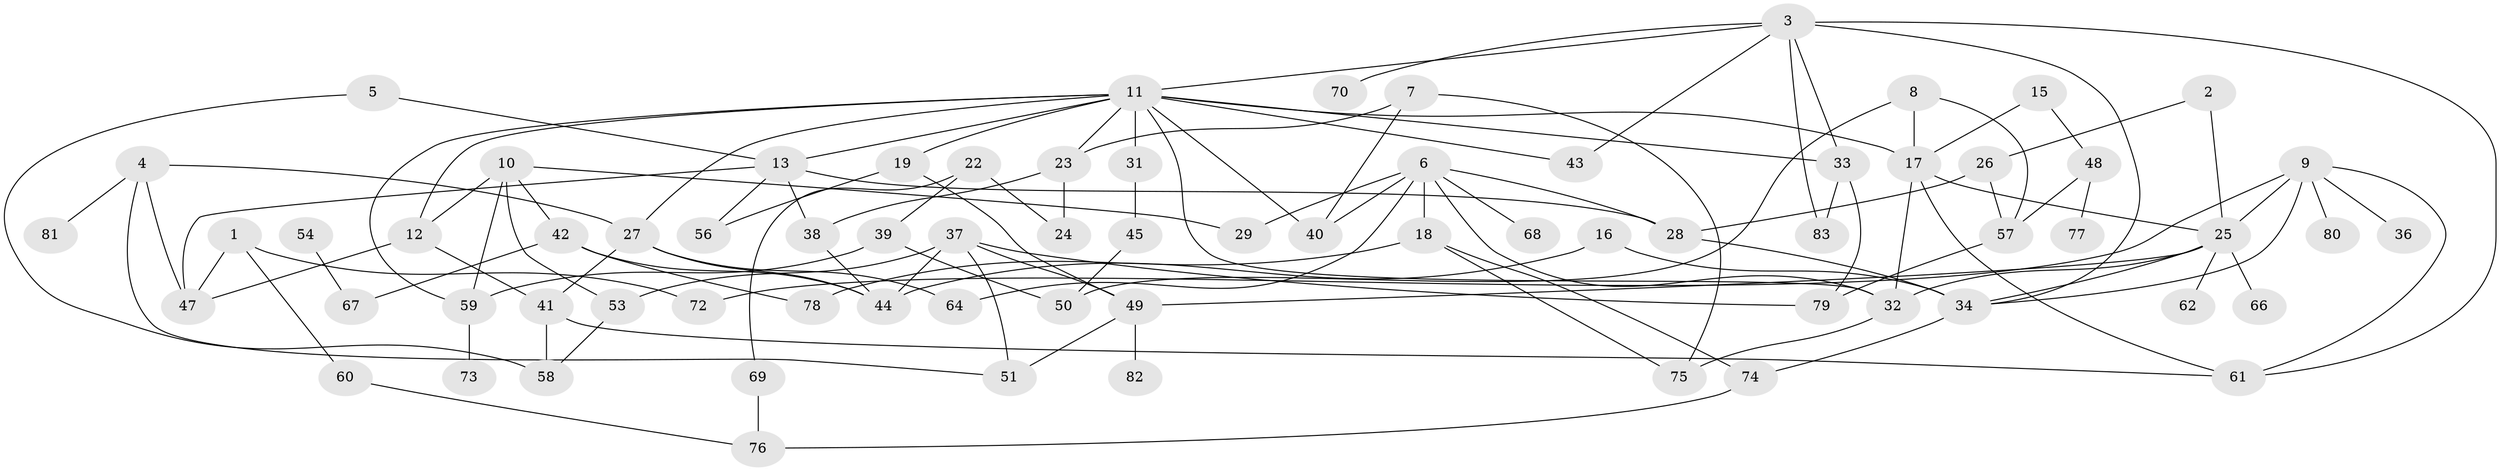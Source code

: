 // original degree distribution, {1: 0.2318840579710145, 2: 0.21739130434782608, 5: 0.07971014492753623, 3: 0.2246376811594203, 7: 0.014492753623188406, 4: 0.14492753623188406, 0: 0.06521739130434782, 6: 0.021739130434782608}
// Generated by graph-tools (version 1.1) at 2025/48/03/04/25 22:48:05]
// undirected, 72 vertices, 118 edges
graph export_dot {
  node [color=gray90,style=filled];
  1;
  2;
  3;
  4;
  5;
  6;
  7;
  8;
  9;
  10;
  11;
  12;
  13;
  15;
  16;
  17;
  18;
  19;
  22;
  23;
  24;
  25;
  26;
  27;
  28;
  29;
  31;
  32;
  33;
  34;
  36;
  37;
  38;
  39;
  40;
  41;
  42;
  43;
  44;
  45;
  47;
  48;
  49;
  50;
  51;
  53;
  54;
  56;
  57;
  58;
  59;
  60;
  61;
  62;
  64;
  66;
  67;
  68;
  69;
  70;
  72;
  73;
  74;
  75;
  76;
  77;
  78;
  79;
  80;
  81;
  82;
  83;
  1 -- 47 [weight=1.0];
  1 -- 60 [weight=1.0];
  1 -- 72 [weight=1.0];
  2 -- 25 [weight=1.0];
  2 -- 26 [weight=1.0];
  3 -- 11 [weight=1.0];
  3 -- 33 [weight=1.0];
  3 -- 34 [weight=1.0];
  3 -- 43 [weight=1.0];
  3 -- 61 [weight=1.0];
  3 -- 70 [weight=1.0];
  3 -- 83 [weight=1.0];
  4 -- 27 [weight=2.0];
  4 -- 47 [weight=1.0];
  4 -- 51 [weight=1.0];
  4 -- 81 [weight=1.0];
  5 -- 13 [weight=1.0];
  5 -- 58 [weight=1.0];
  6 -- 18 [weight=1.0];
  6 -- 28 [weight=1.0];
  6 -- 29 [weight=1.0];
  6 -- 32 [weight=1.0];
  6 -- 40 [weight=1.0];
  6 -- 64 [weight=1.0];
  6 -- 68 [weight=1.0];
  7 -- 23 [weight=1.0];
  7 -- 40 [weight=1.0];
  7 -- 75 [weight=1.0];
  8 -- 17 [weight=1.0];
  8 -- 50 [weight=1.0];
  8 -- 57 [weight=1.0];
  9 -- 25 [weight=1.0];
  9 -- 34 [weight=1.0];
  9 -- 36 [weight=1.0];
  9 -- 61 [weight=1.0];
  9 -- 72 [weight=1.0];
  9 -- 80 [weight=1.0];
  10 -- 12 [weight=1.0];
  10 -- 29 [weight=1.0];
  10 -- 42 [weight=1.0];
  10 -- 53 [weight=1.0];
  10 -- 59 [weight=1.0];
  11 -- 12 [weight=1.0];
  11 -- 13 [weight=1.0];
  11 -- 17 [weight=1.0];
  11 -- 19 [weight=1.0];
  11 -- 23 [weight=1.0];
  11 -- 27 [weight=1.0];
  11 -- 31 [weight=1.0];
  11 -- 32 [weight=1.0];
  11 -- 33 [weight=1.0];
  11 -- 40 [weight=1.0];
  11 -- 43 [weight=1.0];
  11 -- 59 [weight=1.0];
  12 -- 41 [weight=1.0];
  12 -- 47 [weight=1.0];
  13 -- 28 [weight=1.0];
  13 -- 38 [weight=1.0];
  13 -- 47 [weight=1.0];
  13 -- 56 [weight=1.0];
  15 -- 17 [weight=1.0];
  15 -- 48 [weight=1.0];
  16 -- 34 [weight=1.0];
  16 -- 44 [weight=1.0];
  17 -- 25 [weight=1.0];
  17 -- 32 [weight=3.0];
  17 -- 61 [weight=1.0];
  18 -- 74 [weight=1.0];
  18 -- 75 [weight=1.0];
  18 -- 78 [weight=1.0];
  19 -- 49 [weight=1.0];
  19 -- 56 [weight=1.0];
  22 -- 24 [weight=1.0];
  22 -- 39 [weight=1.0];
  22 -- 69 [weight=1.0];
  23 -- 24 [weight=1.0];
  23 -- 38 [weight=1.0];
  25 -- 32 [weight=1.0];
  25 -- 34 [weight=1.0];
  25 -- 49 [weight=1.0];
  25 -- 62 [weight=1.0];
  25 -- 66 [weight=1.0];
  26 -- 28 [weight=1.0];
  26 -- 57 [weight=1.0];
  27 -- 41 [weight=1.0];
  27 -- 44 [weight=1.0];
  27 -- 64 [weight=1.0];
  28 -- 34 [weight=1.0];
  31 -- 45 [weight=1.0];
  32 -- 75 [weight=1.0];
  33 -- 79 [weight=1.0];
  33 -- 83 [weight=1.0];
  34 -- 74 [weight=1.0];
  37 -- 44 [weight=1.0];
  37 -- 49 [weight=1.0];
  37 -- 51 [weight=1.0];
  37 -- 53 [weight=1.0];
  37 -- 79 [weight=1.0];
  38 -- 44 [weight=1.0];
  39 -- 50 [weight=1.0];
  39 -- 59 [weight=1.0];
  41 -- 58 [weight=1.0];
  41 -- 61 [weight=1.0];
  42 -- 44 [weight=1.0];
  42 -- 67 [weight=1.0];
  42 -- 78 [weight=1.0];
  45 -- 50 [weight=1.0];
  48 -- 57 [weight=1.0];
  48 -- 77 [weight=1.0];
  49 -- 51 [weight=1.0];
  49 -- 82 [weight=1.0];
  53 -- 58 [weight=1.0];
  54 -- 67 [weight=1.0];
  57 -- 79 [weight=1.0];
  59 -- 73 [weight=1.0];
  60 -- 76 [weight=1.0];
  69 -- 76 [weight=1.0];
  74 -- 76 [weight=1.0];
}
